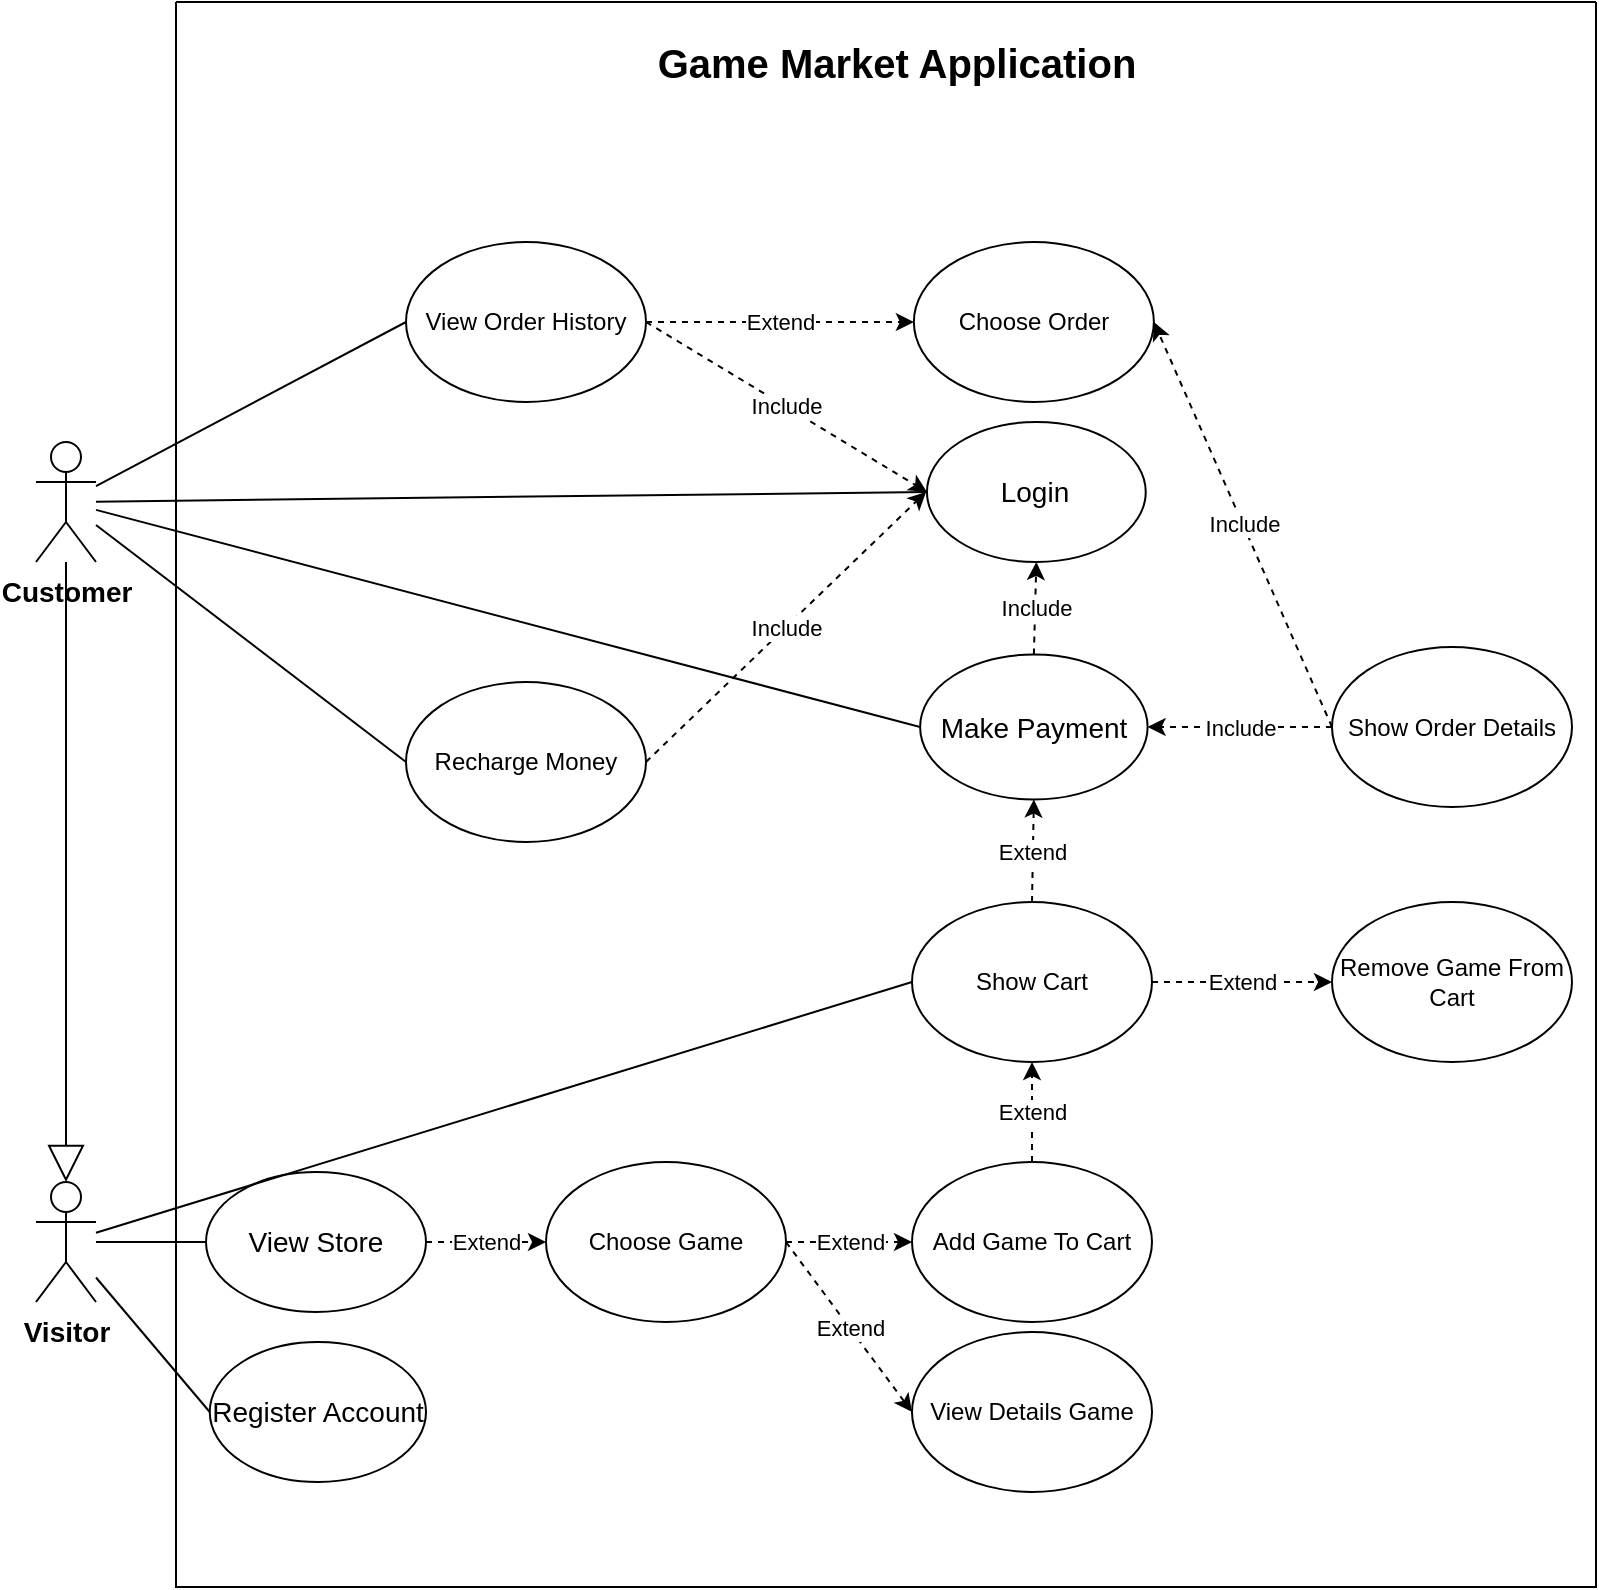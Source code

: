 <mxfile version="21.6.1" type="device">
  <diagram id="KXcQYND8kiZpKf5_zue2" name="Page-1">
    <mxGraphModel dx="1296" dy="976" grid="1" gridSize="10" guides="1" tooltips="1" connect="1" arrows="1" fold="1" page="1" pageScale="1" pageWidth="850" pageHeight="1100" math="0" shadow="0">
      <root>
        <mxCell id="0" />
        <mxCell id="1" parent="0" />
        <mxCell id="yJES4FdTqjZqcFZiMuPb-54" value="View Store" style="ellipse;whiteSpace=wrap;html=1;fontSize=14;" parent="1" vertex="1">
          <mxGeometry x="105.0" y="805" width="110" height="70" as="geometry" />
        </mxCell>
        <mxCell id="yJES4FdTqjZqcFZiMuPb-55" value="Register Account" style="ellipse;whiteSpace=wrap;html=1;fontSize=14;" parent="1" vertex="1">
          <mxGeometry x="106.88" y="890" width="108.12" height="70" as="geometry" />
        </mxCell>
        <mxCell id="yJES4FdTqjZqcFZiMuPb-57" value="&lt;b style=&quot;font-size: 14px;&quot;&gt;Customer&lt;/b&gt;" style="shape=umlActor;verticalLabelPosition=bottom;verticalAlign=top;html=1;outlineConnect=0;fontSize=14;" parent="1" vertex="1">
          <mxGeometry x="20" y="440" width="30" height="60" as="geometry" />
        </mxCell>
        <mxCell id="yJES4FdTqjZqcFZiMuPb-60" value="Make Payment" style="ellipse;whiteSpace=wrap;html=1;fontSize=14;" parent="1" vertex="1">
          <mxGeometry x="462.06" y="546.25" width="113.75" height="72.5" as="geometry" />
        </mxCell>
        <mxCell id="yJES4FdTqjZqcFZiMuPb-63" value="" style="endArrow=none;html=1;rounded=0;fontSize=14;entryX=0;entryY=0.5;entryDx=0;entryDy=0;" parent="1" source="yJES4FdTqjZqcFZiMuPb-57" target="yJES4FdTqjZqcFZiMuPb-56" edge="1">
          <mxGeometry width="50" height="50" relative="1" as="geometry">
            <mxPoint x="193" y="485" as="sourcePoint" />
            <mxPoint x="243" y="435" as="targetPoint" />
          </mxGeometry>
        </mxCell>
        <mxCell id="yJES4FdTqjZqcFZiMuPb-64" value="" style="endArrow=none;html=1;rounded=0;fontSize=14;entryX=0;entryY=0.5;entryDx=0;entryDy=0;" parent="1" source="yJES4FdTqjZqcFZiMuPb-94" target="yJES4FdTqjZqcFZiMuPb-54" edge="1">
          <mxGeometry width="50" height="50" relative="1" as="geometry">
            <mxPoint x="3" y="1231.538" as="sourcePoint" />
            <mxPoint x="215.5" y="1115" as="targetPoint" />
          </mxGeometry>
        </mxCell>
        <mxCell id="yJES4FdTqjZqcFZiMuPb-69" value="" style="endArrow=none;html=1;rounded=0;fontSize=14;entryX=0;entryY=0.5;entryDx=0;entryDy=0;" parent="1" source="yJES4FdTqjZqcFZiMuPb-57" target="yJES4FdTqjZqcFZiMuPb-60" edge="1">
          <mxGeometry width="50" height="50" relative="1" as="geometry">
            <mxPoint x="-27" y="488.667" as="sourcePoint" />
            <mxPoint x="183.0" y="610" as="targetPoint" />
          </mxGeometry>
        </mxCell>
        <mxCell id="yJES4FdTqjZqcFZiMuPb-94" value="&lt;b style=&quot;font-size: 14px;&quot;&gt;Visitor&lt;/b&gt;" style="shape=umlActor;verticalLabelPosition=bottom;verticalAlign=top;html=1;outlineConnect=0;fontSize=14;" parent="1" vertex="1">
          <mxGeometry x="20" y="810" width="30" height="60" as="geometry" />
        </mxCell>
        <mxCell id="yJES4FdTqjZqcFZiMuPb-95" value="" style="endArrow=block;endSize=16;endFill=0;html=1;rounded=0;" parent="1" source="yJES4FdTqjZqcFZiMuPb-57" target="yJES4FdTqjZqcFZiMuPb-94" edge="1">
          <mxGeometry width="160" relative="1" as="geometry">
            <mxPoint x="8" y="530" as="sourcePoint" />
            <mxPoint x="8" y="800" as="targetPoint" />
          </mxGeometry>
        </mxCell>
        <mxCell id="yJES4FdTqjZqcFZiMuPb-97" value="" style="endArrow=none;html=1;rounded=0;fontSize=14;entryX=0;entryY=0.5;entryDx=0;entryDy=0;" parent="1" source="yJES4FdTqjZqcFZiMuPb-94" target="yJES4FdTqjZqcFZiMuPb-55" edge="1">
          <mxGeometry width="50" height="50" relative="1" as="geometry">
            <mxPoint x="-27" y="948.973" as="sourcePoint" />
            <mxPoint x="140.5" y="1105" as="targetPoint" />
          </mxGeometry>
        </mxCell>
        <mxCell id="yJES4FdTqjZqcFZiMuPb-56" value="Login" style="ellipse;whiteSpace=wrap;html=1;fontSize=14;" parent="1" vertex="1">
          <mxGeometry x="465.49" y="430" width="109.38" height="70" as="geometry" />
        </mxCell>
        <mxCell id="j5gfw2YF714i59jHXQbF-12" value="Include" style="endArrow=classic;html=1;rounded=0;dashed=1;entryX=0.5;entryY=1;entryDx=0;entryDy=0;exitX=0.5;exitY=0;exitDx=0;exitDy=0;" parent="1" source="yJES4FdTqjZqcFZiMuPb-60" target="yJES4FdTqjZqcFZiMuPb-56" edge="1">
          <mxGeometry width="50" height="50" relative="1" as="geometry">
            <mxPoint x="298" y="530" as="sourcePoint" />
            <mxPoint x="388" y="430" as="targetPoint" />
          </mxGeometry>
        </mxCell>
        <mxCell id="j5gfw2YF714i59jHXQbF-16" value="" style="swimlane;startSize=0;fontSize=14;" parent="1" vertex="1">
          <mxGeometry x="90" y="220" width="710" height="792.5" as="geometry" />
        </mxCell>
        <mxCell id="j5gfw2YF714i59jHXQbF-17" value="&lt;b style=&quot;font-size: 20px;&quot;&gt;Game Market Application&lt;/b&gt;" style="text;html=1;align=center;verticalAlign=middle;resizable=0;points=[];autosize=1;strokeColor=none;fillColor=none;fontSize=14;" parent="j5gfw2YF714i59jHXQbF-16" vertex="1">
          <mxGeometry x="230" y="10" width="260" height="40" as="geometry" />
        </mxCell>
        <mxCell id="sp--mUhmZl4PDLwXqNvq-5" value="Add Game To Cart" style="ellipse;whiteSpace=wrap;html=1;" parent="1" vertex="1">
          <mxGeometry x="458" y="800" width="120" height="80" as="geometry" />
        </mxCell>
        <mxCell id="sp--mUhmZl4PDLwXqNvq-6" value="Remove Game From Cart" style="ellipse;whiteSpace=wrap;html=1;" parent="1" vertex="1">
          <mxGeometry x="668" y="670" width="120" height="80" as="geometry" />
        </mxCell>
        <mxCell id="sp--mUhmZl4PDLwXqNvq-11" value="View Details Game" style="ellipse;whiteSpace=wrap;html=1;" parent="1" vertex="1">
          <mxGeometry x="458" y="885" width="120" height="80" as="geometry" />
        </mxCell>
        <mxCell id="sp--mUhmZl4PDLwXqNvq-12" value="Choose Game" style="ellipse;whiteSpace=wrap;html=1;" parent="1" vertex="1">
          <mxGeometry x="275.0" y="800" width="120" height="80" as="geometry" />
        </mxCell>
        <mxCell id="sp--mUhmZl4PDLwXqNvq-15" value="Extend" style="endArrow=classic;html=1;rounded=0;entryX=0;entryY=0.5;entryDx=0;entryDy=0;dashed=1;exitX=1;exitY=0.5;exitDx=0;exitDy=0;" parent="1" source="sp--mUhmZl4PDLwXqNvq-12" target="sp--mUhmZl4PDLwXqNvq-11" edge="1">
          <mxGeometry relative="1" as="geometry">
            <mxPoint x="578" y="1105" as="sourcePoint" />
            <mxPoint x="458" y="1175" as="targetPoint" />
          </mxGeometry>
        </mxCell>
        <mxCell id="sp--mUhmZl4PDLwXqNvq-16" value="Extend" style="endArrow=classic;html=1;rounded=0;entryX=0;entryY=0.5;entryDx=0;entryDy=0;dashed=1;exitX=1;exitY=0.5;exitDx=0;exitDy=0;" parent="1" source="sp--mUhmZl4PDLwXqNvq-12" target="sp--mUhmZl4PDLwXqNvq-5" edge="1">
          <mxGeometry relative="1" as="geometry">
            <mxPoint x="468" y="1075" as="sourcePoint" />
            <mxPoint x="558" y="1005" as="targetPoint" />
          </mxGeometry>
        </mxCell>
        <mxCell id="sp--mUhmZl4PDLwXqNvq-17" value="Show Order Details" style="ellipse;whiteSpace=wrap;html=1;" parent="1" vertex="1">
          <mxGeometry x="668" y="542.5" width="120" height="80" as="geometry" />
        </mxCell>
        <mxCell id="sp--mUhmZl4PDLwXqNvq-18" value="Show Cart" style="ellipse;whiteSpace=wrap;html=1;" parent="1" vertex="1">
          <mxGeometry x="458" y="670" width="120" height="80" as="geometry" />
        </mxCell>
        <mxCell id="sp--mUhmZl4PDLwXqNvq-20" value="Extend" style="endArrow=classic;html=1;rounded=0;dashed=1;exitX=1;exitY=0.5;exitDx=0;exitDy=0;entryX=0;entryY=0.5;entryDx=0;entryDy=0;" parent="1" source="sp--mUhmZl4PDLwXqNvq-18" target="sp--mUhmZl4PDLwXqNvq-6" edge="1">
          <mxGeometry relative="1" as="geometry">
            <mxPoint x="738" y="921.0" as="sourcePoint" />
            <mxPoint x="908" y="845" as="targetPoint" />
          </mxGeometry>
        </mxCell>
        <mxCell id="sp--mUhmZl4PDLwXqNvq-21" value="Extend" style="endArrow=classic;html=1;rounded=0;dashed=1;exitX=0.5;exitY=0;exitDx=0;exitDy=0;entryX=0.5;entryY=1;entryDx=0;entryDy=0;" parent="1" source="sp--mUhmZl4PDLwXqNvq-18" target="yJES4FdTqjZqcFZiMuPb-60" edge="1">
          <mxGeometry relative="1" as="geometry">
            <mxPoint x="858" y="735.0" as="sourcePoint" />
            <mxPoint x="622" y="576" as="targetPoint" />
          </mxGeometry>
        </mxCell>
        <mxCell id="sp--mUhmZl4PDLwXqNvq-24" value="Extend" style="endArrow=classic;html=1;rounded=0;dashed=1;exitX=1;exitY=0.5;exitDx=0;exitDy=0;entryX=0;entryY=0.5;entryDx=0;entryDy=0;" parent="1" source="yJES4FdTqjZqcFZiMuPb-54" target="sp--mUhmZl4PDLwXqNvq-12" edge="1">
          <mxGeometry x="-0.003" relative="1" as="geometry">
            <mxPoint x="310.82" y="990" as="sourcePoint" />
            <mxPoint x="258" y="870" as="targetPoint" />
            <mxPoint as="offset" />
          </mxGeometry>
        </mxCell>
        <mxCell id="sp--mUhmZl4PDLwXqNvq-25" value="Include" style="endArrow=classic;html=1;rounded=0;entryX=1;entryY=0.5;entryDx=0;entryDy=0;dashed=1;exitX=0;exitY=0.5;exitDx=0;exitDy=0;" parent="1" source="sp--mUhmZl4PDLwXqNvq-17" target="yJES4FdTqjZqcFZiMuPb-60" edge="1">
          <mxGeometry relative="1" as="geometry">
            <mxPoint x="868" y="620" as="sourcePoint" />
            <mxPoint x="798" y="620" as="targetPoint" />
          </mxGeometry>
        </mxCell>
        <mxCell id="sp--mUhmZl4PDLwXqNvq-27" value="View Order History" style="ellipse;whiteSpace=wrap;html=1;" parent="1" vertex="1">
          <mxGeometry x="205" y="340" width="120" height="80" as="geometry" />
        </mxCell>
        <mxCell id="sp--mUhmZl4PDLwXqNvq-28" value="" style="endArrow=none;html=1;rounded=0;fontSize=14;entryX=0;entryY=0.5;entryDx=0;entryDy=0;" parent="1" source="yJES4FdTqjZqcFZiMuPb-57" target="sp--mUhmZl4PDLwXqNvq-27" edge="1">
          <mxGeometry width="50" height="50" relative="1" as="geometry">
            <mxPoint x="33" y="473" as="sourcePoint" />
            <mxPoint x="268" y="370" as="targetPoint" />
          </mxGeometry>
        </mxCell>
        <mxCell id="sp--mUhmZl4PDLwXqNvq-29" value="Include" style="endArrow=classic;html=1;rounded=0;dashed=1;exitX=1;exitY=0.5;exitDx=0;exitDy=0;entryX=0;entryY=0.5;entryDx=0;entryDy=0;" parent="1" source="sp--mUhmZl4PDLwXqNvq-27" target="yJES4FdTqjZqcFZiMuPb-56" edge="1">
          <mxGeometry width="50" height="50" relative="1" as="geometry">
            <mxPoint x="375" y="370" as="sourcePoint" />
            <mxPoint x="555" y="390" as="targetPoint" />
          </mxGeometry>
        </mxCell>
        <mxCell id="sp--mUhmZl4PDLwXqNvq-30" value="Choose Order" style="ellipse;whiteSpace=wrap;html=1;" parent="1" vertex="1">
          <mxGeometry x="458.94" y="340" width="120" height="80" as="geometry" />
        </mxCell>
        <mxCell id="sp--mUhmZl4PDLwXqNvq-31" value="Extend" style="endArrow=classic;html=1;rounded=0;dashed=1;exitX=1;exitY=0.5;exitDx=0;exitDy=0;entryX=0;entryY=0.5;entryDx=0;entryDy=0;" parent="1" source="sp--mUhmZl4PDLwXqNvq-27" target="sp--mUhmZl4PDLwXqNvq-30" edge="1">
          <mxGeometry width="50" height="50" relative="1" as="geometry">
            <mxPoint x="455" y="270" as="sourcePoint" />
            <mxPoint x="455" y="340" as="targetPoint" />
          </mxGeometry>
        </mxCell>
        <mxCell id="sp--mUhmZl4PDLwXqNvq-32" value="Include" style="endArrow=classic;html=1;rounded=0;dashed=1;exitX=0;exitY=0.5;exitDx=0;exitDy=0;entryX=1;entryY=0.5;entryDx=0;entryDy=0;" parent="1" source="sp--mUhmZl4PDLwXqNvq-17" target="sp--mUhmZl4PDLwXqNvq-30" edge="1">
          <mxGeometry width="50" height="50" relative="1" as="geometry">
            <mxPoint x="668" y="310" as="sourcePoint" />
            <mxPoint x="515" y="380" as="targetPoint" />
          </mxGeometry>
        </mxCell>
        <mxCell id="sp--mUhmZl4PDLwXqNvq-34" value="Recharge Money" style="ellipse;whiteSpace=wrap;html=1;" parent="1" vertex="1">
          <mxGeometry x="205" y="560" width="120" height="80" as="geometry" />
        </mxCell>
        <mxCell id="sp--mUhmZl4PDLwXqNvq-35" value="" style="endArrow=none;html=1;rounded=0;fontSize=14;entryX=0;entryY=0.5;entryDx=0;entryDy=0;" parent="1" source="yJES4FdTqjZqcFZiMuPb-57" target="sp--mUhmZl4PDLwXqNvq-34" edge="1">
          <mxGeometry width="50" height="50" relative="1" as="geometry">
            <mxPoint x="33" y="480" as="sourcePoint" />
            <mxPoint x="475" y="475" as="targetPoint" />
          </mxGeometry>
        </mxCell>
        <mxCell id="sp--mUhmZl4PDLwXqNvq-36" value="Include" style="endArrow=classic;html=1;rounded=0;dashed=1;exitX=1;exitY=0.5;exitDx=0;exitDy=0;" parent="1" source="sp--mUhmZl4PDLwXqNvq-34" edge="1">
          <mxGeometry width="50" height="50" relative="1" as="geometry">
            <mxPoint x="335" y="410" as="sourcePoint" />
            <mxPoint x="465" y="465" as="targetPoint" />
          </mxGeometry>
        </mxCell>
        <mxCell id="P43sSDn-P2DWNO2LkJUK-1" value="" style="endArrow=none;html=1;rounded=0;fontSize=14;entryX=0;entryY=0.5;entryDx=0;entryDy=0;" parent="1" source="yJES4FdTqjZqcFZiMuPb-94" target="sp--mUhmZl4PDLwXqNvq-18" edge="1">
          <mxGeometry width="50" height="50" relative="1" as="geometry">
            <mxPoint x="33" y="490" as="sourcePoint" />
            <mxPoint x="215" y="610" as="targetPoint" />
          </mxGeometry>
        </mxCell>
        <mxCell id="P43sSDn-P2DWNO2LkJUK-2" value="Extend" style="endArrow=classic;html=1;rounded=0;dashed=1;entryX=0.5;entryY=1;entryDx=0;entryDy=0;exitX=0.5;exitY=0;exitDx=0;exitDy=0;" parent="1" source="sp--mUhmZl4PDLwXqNvq-5" target="sp--mUhmZl4PDLwXqNvq-18" edge="1">
          <mxGeometry relative="1" as="geometry">
            <mxPoint x="588" y="799" as="sourcePoint" />
            <mxPoint x="678" y="799" as="targetPoint" />
          </mxGeometry>
        </mxCell>
      </root>
    </mxGraphModel>
  </diagram>
</mxfile>

